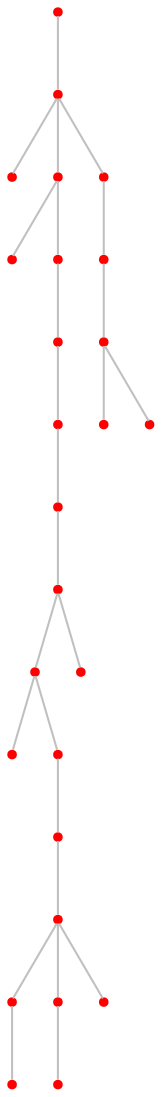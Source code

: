 graph {
	1 [color=red shape=point]
	17 [color=red shape=point]
	1 -- 17 [color=gray]
	9 [color=red shape=point]
	17 -- 9 [color=gray]
	26 [color=red shape=point]
	17 -- 26 [color=gray]
	8 [color=red shape=point]
	26 -- 8 [color=gray]
	12 [color=red shape=point]
	26 -- 12 [color=gray]
	28 [color=red shape=point]
	12 -- 28 [color=gray]
	24 [color=red shape=point]
	28 -- 24 [color=gray]
	2 [color=red shape=point]
	24 -- 2 [color=gray]
	4 [color=red shape=point]
	2 -- 4 [color=gray]
	20 [color=red shape=point]
	4 -- 20 [color=gray]
	11 [color=red shape=point]
	20 -- 11 [color=gray]
	29 [color=red shape=point]
	20 -- 29 [color=gray]
	6 [color=red shape=point]
	29 -- 6 [color=gray]
	0 [color=red shape=point]
	6 -- 0 [color=gray]
	13 [color=red shape=point]
	0 -- 13 [color=gray]
	3 [color=red shape=point]
	13 -- 3 [color=gray]
	14 [color=red shape=point]
	0 -- 14 [color=gray]
	16 [color=red shape=point]
	14 -- 16 [color=gray]
	7 [color=red shape=point]
	0 -- 7 [color=gray]
	22 [color=red shape=point]
	4 -- 22 [color=gray]
	21 [color=red shape=point]
	17 -- 21 [color=gray]
	25 [color=red shape=point]
	21 -- 25 [color=gray]
	10 [color=red shape=point]
	25 -- 10 [color=gray]
	18 [color=red shape=point]
	10 -- 18 [color=gray]
	23 [color=red shape=point]
	10 -- 23 [color=gray]
}
